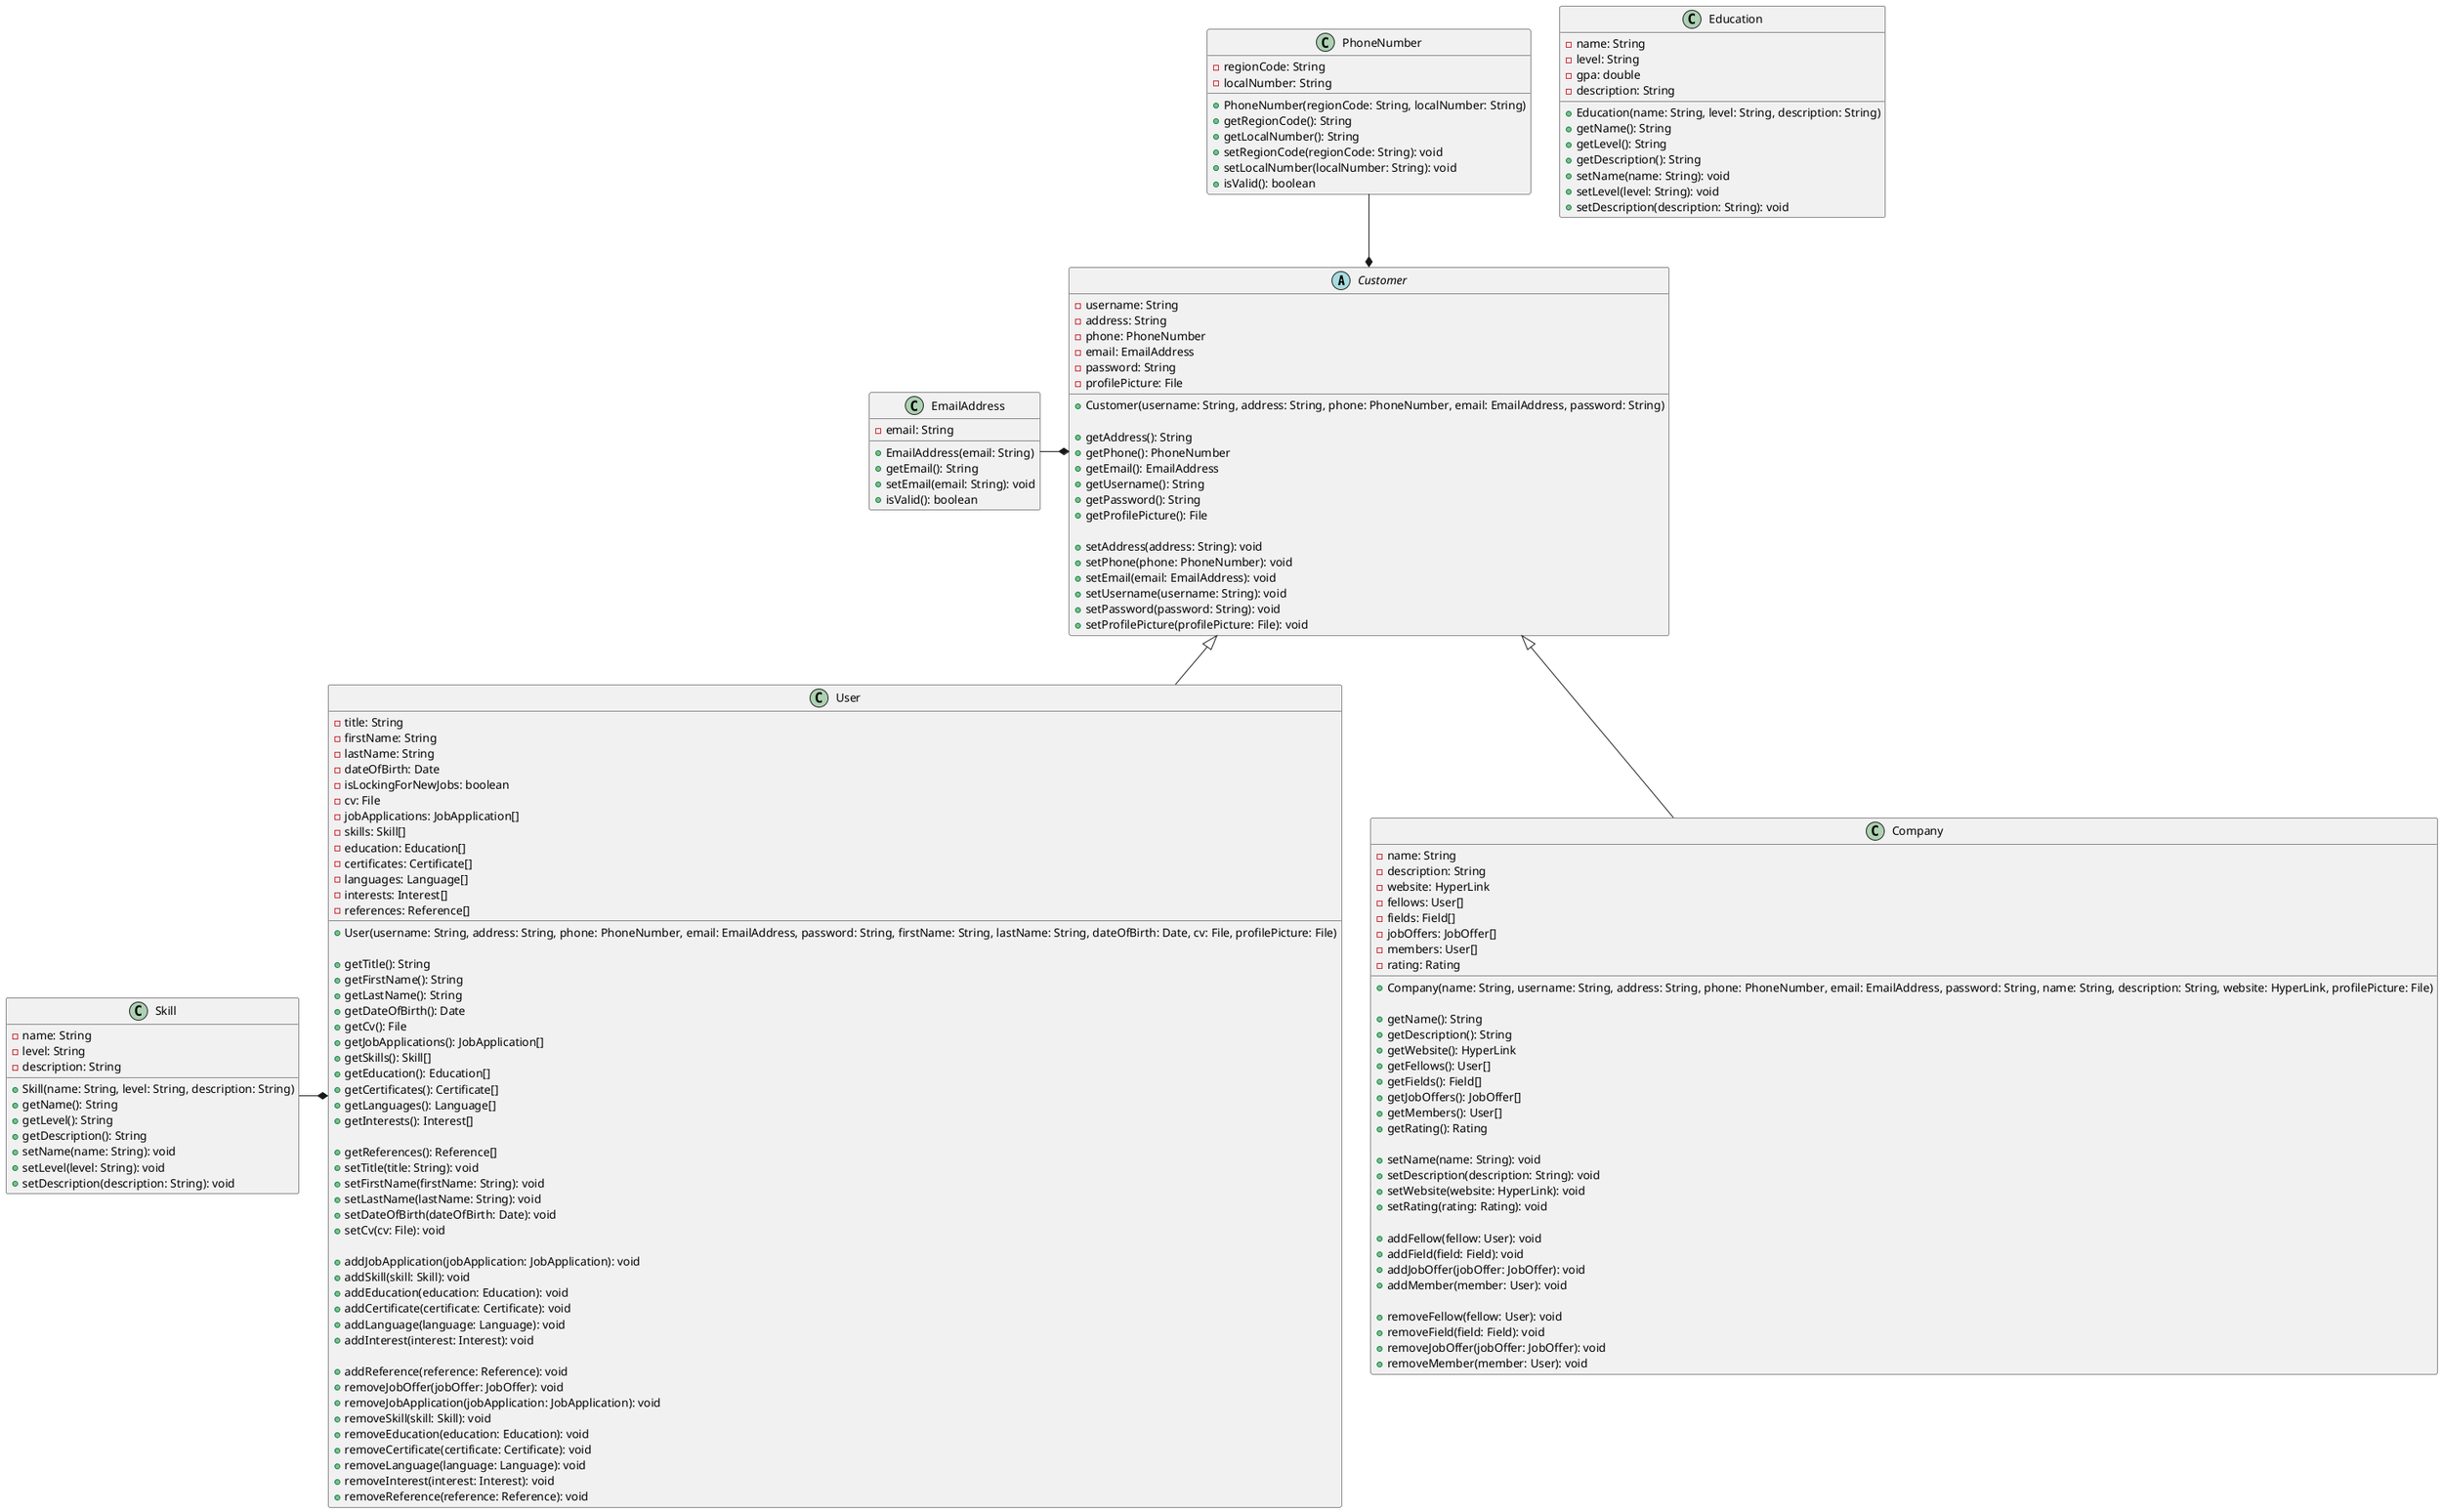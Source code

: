 @startuml
'https://plantuml.com/class-diagram

abstract class Customer {
  - username: String
  - address: String
  - phone: PhoneNumber
  - email: EmailAddress
  - password: String
  - profilePicture: File

    + Customer(username: String, address: String, phone: PhoneNumber, email: EmailAddress, password: String)

    + getAddress(): String
    + getPhone(): PhoneNumber
    + getEmail(): EmailAddress
    + getUsername(): String
    + getPassword(): String
    + getProfilePicture(): File

    + setAddress(address: String): void
    + setPhone(phone: PhoneNumber): void
    + setEmail(email: EmailAddress): void
    + setUsername(username: String): void
    + setPassword(password: String): void
    + setProfilePicture(profilePicture: File): void
 }
' PhoneNumber class
 class PhoneNumber {
    - regionCode: String
    - localNumber: String

    + PhoneNumber(regionCode: String, localNumber: String)
    + getRegionCode(): String
    + getLocalNumber(): String
    + setRegionCode(regionCode: String): void
    + setLocalNumber(localNumber: String): void
    + isValid(): boolean
}
PhoneNumber --* Customer

class EmailAddress {
    - email: String

    + EmailAddress(email: String)
    + getEmail(): String
    + setEmail(email: String): void
    + isValid(): boolean
}
EmailAddress -* Customer

class User extends Customer {
    - title: String
    - firstName: String
    - lastName: String
    - dateOfBirth: Date
    - isLockingForNewJobs: boolean
    - cv: File
    - jobApplications: JobApplication[]
    - skills: Skill[]
    - education: Education[]
    - certificates: Certificate[]
    - languages: Language[]
    - interests: Interest[]
    - references: Reference[]

    + User(username: String, address: String, phone: PhoneNumber, email: EmailAddress, password: String, firstName: String, lastName: String, dateOfBirth: Date, cv: File, profilePicture: File)

    + getTitle(): String
    + getFirstName(): String
    + getLastName(): String
    + getDateOfBirth(): Date
    + getCv(): File
    + getJobApplications(): JobApplication[]
    + getSkills(): Skill[]
    + getEducation(): Education[]
    + getCertificates(): Certificate[]
    + getLanguages(): Language[]
    + getInterests(): Interest[]

    + getReferences(): Reference[]
    + setTitle(title: String): void
    + setFirstName(firstName: String): void
    + setLastName(lastName: String): void
    + setDateOfBirth(dateOfBirth: Date): void
    + setCv(cv: File): void

    ' Add methods to add and remove
    + addJobApplication(jobApplication: JobApplication): void
    + addSkill(skill: Skill): void
    + addEducation(education: Education): void
    + addCertificate(certificate: Certificate): void
    + addLanguage(language: Language): void
    + addInterest(interest: Interest): void

    + addReference(reference: Reference): void
    + removeJobOffer(jobOffer: JobOffer): void
    + removeJobApplication(jobApplication: JobApplication): void
    + removeSkill(skill: Skill): void
    + removeEducation(education: Education): void
    + removeCertificate(certificate: Certificate): void
    + removeLanguage(language: Language): void
    + removeInterest(interest: Interest): void
    + removeReference(reference: Reference): void
}

class Company extends Customer {
    - name: String
    - description: String
    - website: HyperLink
    - fellows: User[]
    - fields: Field[]
    - jobOffers: JobOffer[]
    - members: User[]
    - rating: Rating


    + Company(name: String, username: String, address: String, phone: PhoneNumber, email: EmailAddress, password: String, name: String, description: String, website: HyperLink, profilePicture: File)

    + getName(): String
    + getDescription(): String
    + getWebsite(): HyperLink
    + getFellows(): User[]
    + getFields(): Field[]
    + getJobOffers(): JobOffer[]
    + getMembers(): User[]
    + getRating(): Rating

    + setName(name: String): void
    + setDescription(description: String): void
    + setWebsite(website: HyperLink): void
    + setRating(rating: Rating): void

    + addFellow(fellow: User): void
    + addField(field: Field): void
    + addJobOffer(jobOffer: JobOffer): void
    + addMember(member: User): void

    + removeFellow(fellow: User): void
    + removeField(field: Field): void
    + removeJobOffer(jobOffer: JobOffer): void
    + removeMember(member: User): void
}

class Skill {
    - name: String
    - level: String
    - description: String

    + Skill(name: String, level: String, description: String)
    + getName(): String
    + getLevel(): String
    + getDescription(): String
    + setName(name: String): void
    + setLevel(level: String): void
    + setDescription(description: String): void
}
Skill -* User

class Education {
    - name: String
    - level: String
    - gpa: double
    - description: String

    + Education(name: String, level: String, description: String)
    + getName(): String
    + getLevel(): String
    + getDescription(): String
    + setName(name: String): void
    + setLevel(level: String): void
    + setDescription(description: String): void
}



@enduml